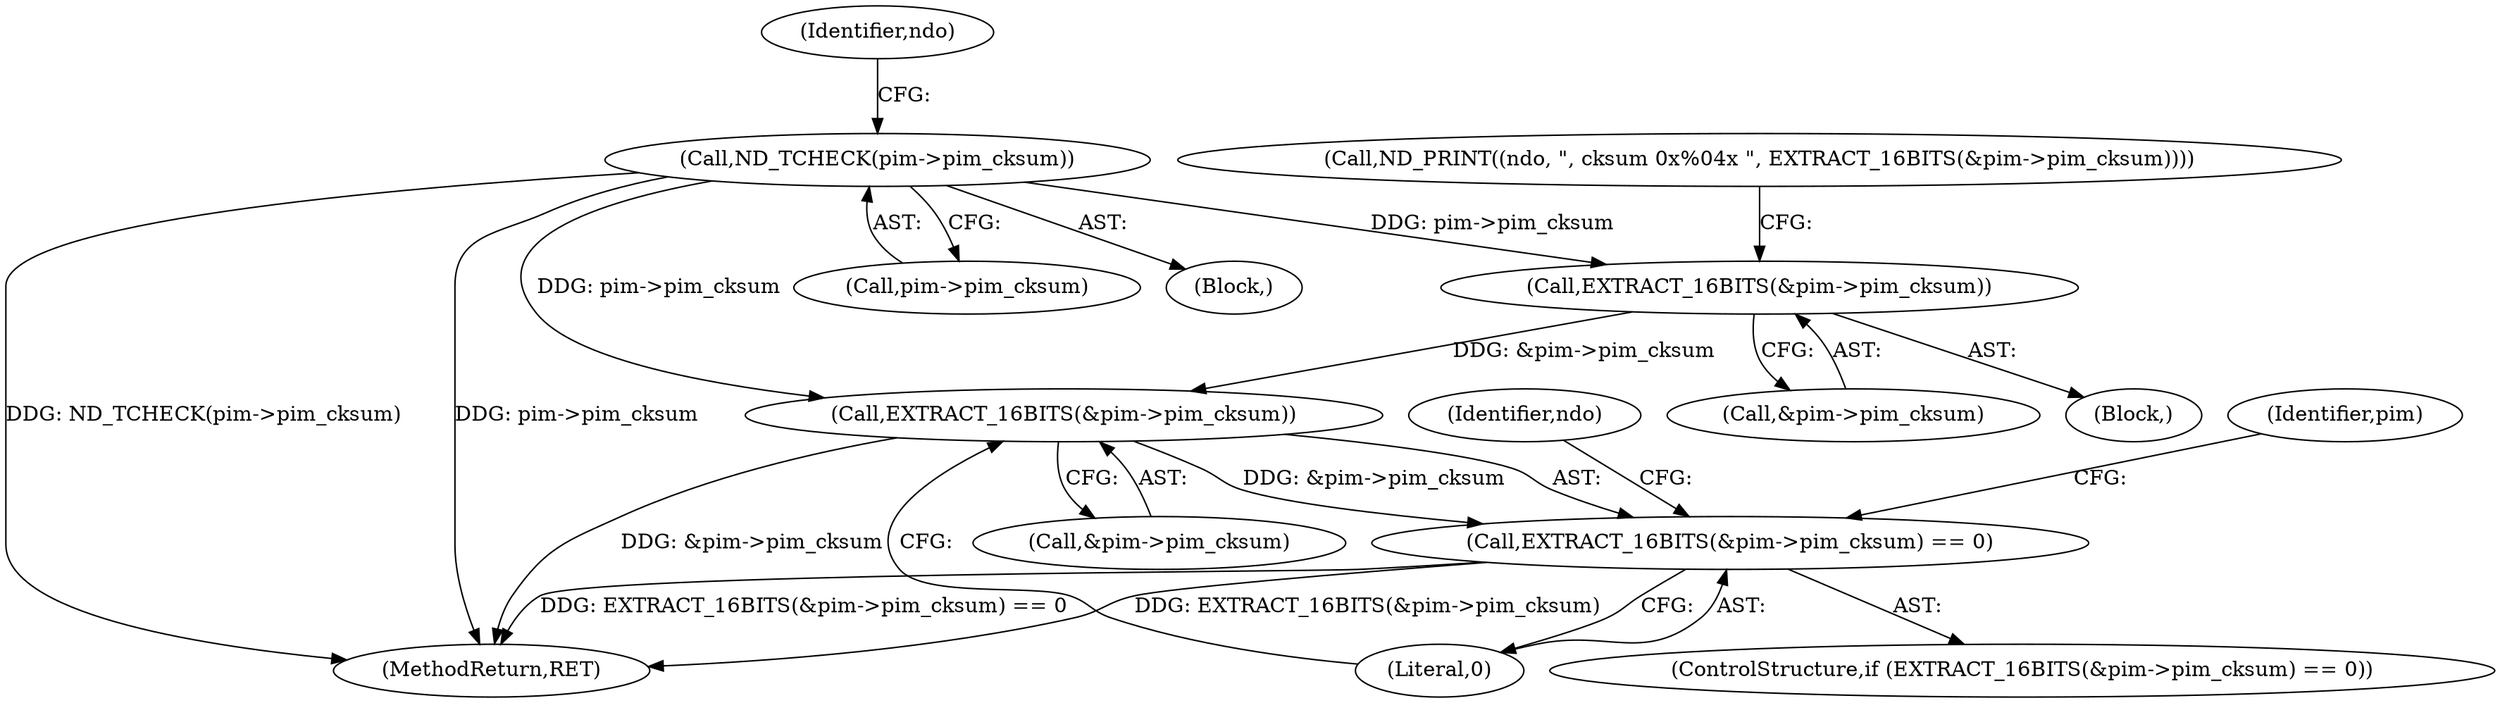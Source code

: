 digraph "0_tcpdump_5dc1860d8267b1e0cb78c9ffa2a40bea2fdb3ddc_4@pointer" {
"1000185" [label="(Call,ND_TCHECK(pim->pim_cksum))"];
"1000194" [label="(Call,EXTRACT_16BITS(&pim->pim_cksum))"];
"1000201" [label="(Call,EXTRACT_16BITS(&pim->pim_cksum))"];
"1000200" [label="(Call,EXTRACT_16BITS(&pim->pim_cksum) == 0)"];
"1000210" [label="(Identifier,ndo)"];
"1000200" [label="(Call,EXTRACT_16BITS(&pim->pim_cksum) == 0)"];
"1000201" [label="(Call,EXTRACT_16BITS(&pim->pim_cksum))"];
"1000185" [label="(Call,ND_TCHECK(pim->pim_cksum))"];
"1000206" [label="(Literal,0)"];
"1000186" [label="(Call,pim->pim_cksum)"];
"1000124" [label="(Block,)"];
"1001575" [label="(MethodReturn,RET)"];
"1000195" [label="(Call,&pim->pim_cksum)"];
"1000189" [label="(Call,ND_PRINT((ndo, \", cksum 0x%04x \", EXTRACT_16BITS(&pim->pim_cksum))))"];
"1000194" [label="(Call,EXTRACT_16BITS(&pim->pim_cksum))"];
"1000218" [label="(Identifier,pim)"];
"1000191" [label="(Identifier,ndo)"];
"1000199" [label="(ControlStructure,if (EXTRACT_16BITS(&pim->pim_cksum) == 0))"];
"1000202" [label="(Call,&pim->pim_cksum)"];
"1000192" [label="(Block,)"];
"1000185" -> "1000124"  [label="AST: "];
"1000185" -> "1000186"  [label="CFG: "];
"1000186" -> "1000185"  [label="AST: "];
"1000191" -> "1000185"  [label="CFG: "];
"1000185" -> "1001575"  [label="DDG: pim->pim_cksum"];
"1000185" -> "1001575"  [label="DDG: ND_TCHECK(pim->pim_cksum)"];
"1000185" -> "1000194"  [label="DDG: pim->pim_cksum"];
"1000185" -> "1000201"  [label="DDG: pim->pim_cksum"];
"1000194" -> "1000192"  [label="AST: "];
"1000194" -> "1000195"  [label="CFG: "];
"1000195" -> "1000194"  [label="AST: "];
"1000189" -> "1000194"  [label="CFG: "];
"1000194" -> "1000201"  [label="DDG: &pim->pim_cksum"];
"1000201" -> "1000200"  [label="AST: "];
"1000201" -> "1000202"  [label="CFG: "];
"1000202" -> "1000201"  [label="AST: "];
"1000206" -> "1000201"  [label="CFG: "];
"1000201" -> "1001575"  [label="DDG: &pim->pim_cksum"];
"1000201" -> "1000200"  [label="DDG: &pim->pim_cksum"];
"1000200" -> "1000199"  [label="AST: "];
"1000200" -> "1000206"  [label="CFG: "];
"1000206" -> "1000200"  [label="AST: "];
"1000210" -> "1000200"  [label="CFG: "];
"1000218" -> "1000200"  [label="CFG: "];
"1000200" -> "1001575"  [label="DDG: EXTRACT_16BITS(&pim->pim_cksum)"];
"1000200" -> "1001575"  [label="DDG: EXTRACT_16BITS(&pim->pim_cksum) == 0"];
}
